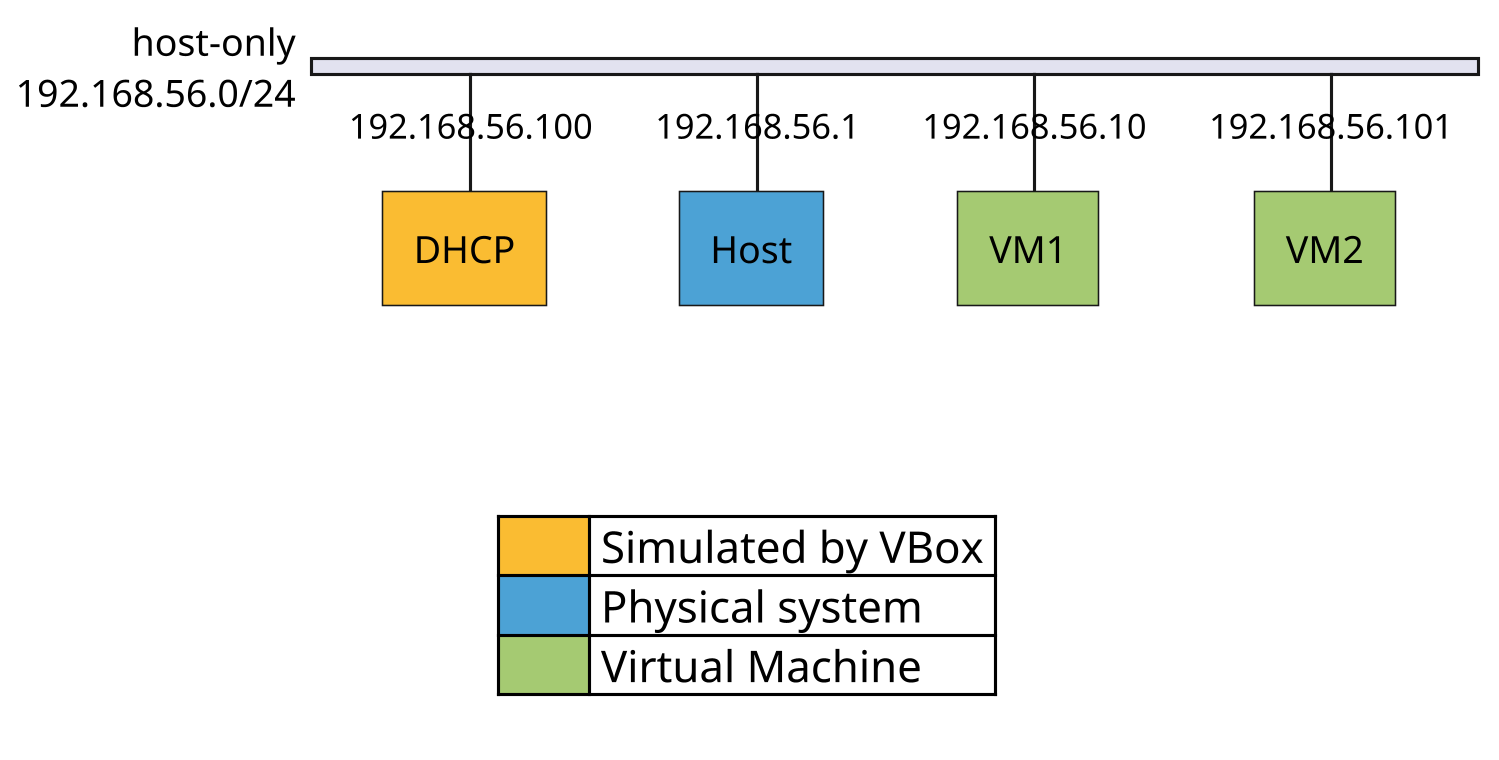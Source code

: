 @startuml vbox-host-only

' set higher resolution for print
skinparam dpi 300

' set legend options
skinparam legendBackgroundColor #FFFFFF
skinparam legendBorderColor #FFFFFF
skinparam legendEntrySeparator #FFFFFF

nwdiag {
    network host-only {
        address = "192.168.56.0/24";
        
        DHCP [ address = "192.168.56.100" , color = "#FABC32"];
        Host [ address = "192.168.56.1" , color = "#4CA2D5" ];
        
        VM1 [ address = "192.168.56.10", color = "#A5CA72" ];
        VM2 [ address = "192.168.56.101", color = "#A5CA72" ];
    }
    
    legend bottom
        |<#FABC32>        | Simulated by VBox |
        |<#4CA2D5>        | Physical system   |
        |<#A5CA72>        | Virtual Machine   |
    endlegend
}
@enduml